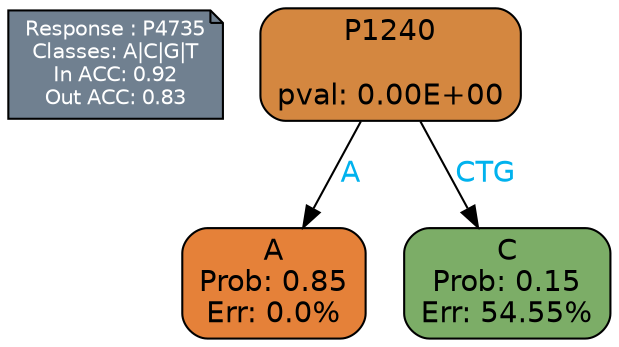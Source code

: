 digraph Tree {
node [shape=box, style="filled, rounded", color="black", fontname=helvetica] ;
graph [ranksep=equally, splines=polylines, bgcolor=transparent, dpi=600] ;
edge [fontname=helvetica] ;
LEGEND [label="Response : P4735
Classes: A|C|G|T
In ACC: 0.92
Out ACC: 0.83
",shape=note,align=left,style=filled,fillcolor="slategray",fontcolor="white",fontsize=10];1 [label="P1240

pval: 0.00E+00", fillcolor="#d48740"] ;
2 [label="A
Prob: 0.85
Err: 0.0%", fillcolor="#e58139"] ;
3 [label="C
Prob: 0.15
Err: 54.55%", fillcolor="#7cad67"] ;
1 -> 2 [label="A",fontcolor=deepskyblue2] ;
1 -> 3 [label="CTG",fontcolor=deepskyblue2] ;
{rank = same; 2;3;}{rank = same; LEGEND;1;}}
